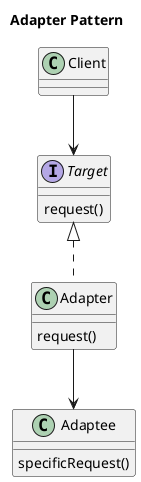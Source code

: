 @startuml

title Adapter Pattern

class Client {
}

interface Target {
    request()
}

class Adapter implements Target {
    request()
}

class Adaptee {
    specificRequest()
}

Client --> Target

Adapter --> Adaptee

@enduml
